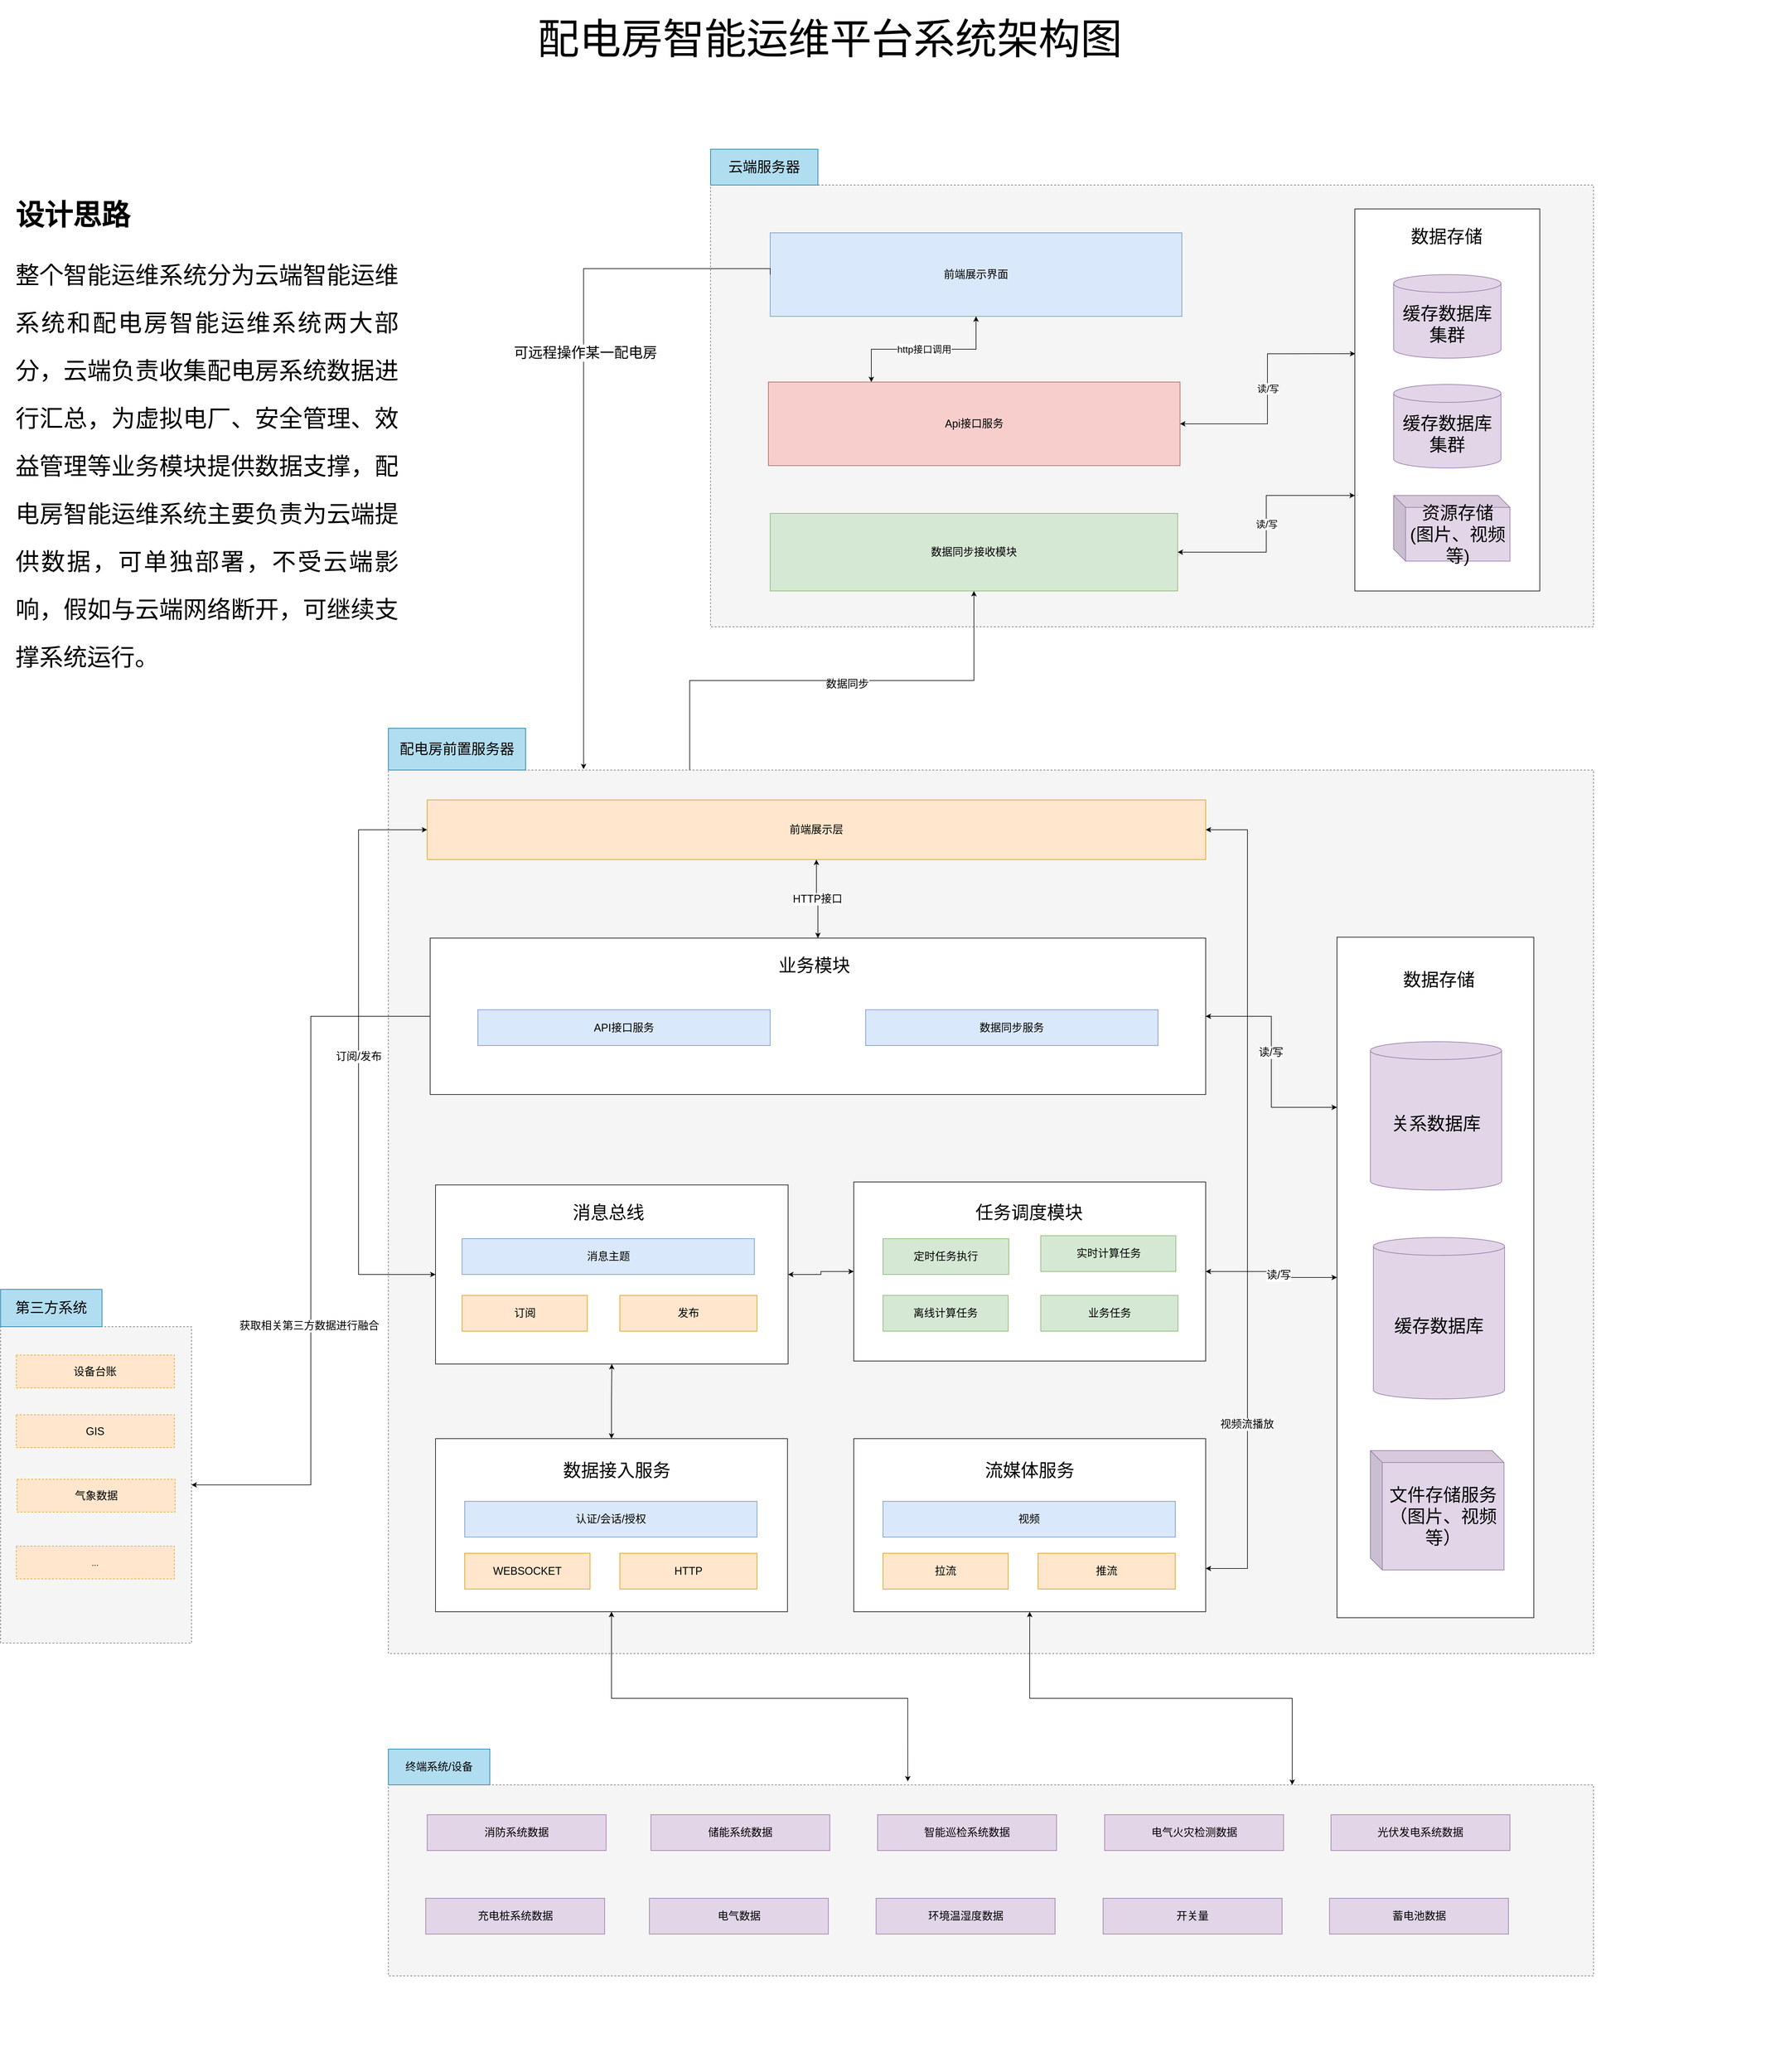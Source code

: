 <mxfile version="13.10.0" type="github">
  <diagram id="Hz9SQZm9DBwmcALDKWFs" name="Page-1">
    <mxGraphModel dx="3903" dy="3229" grid="1" gridSize="10" guides="1" tooltips="1" connect="1" arrows="1" fold="1" page="1" pageScale="1" pageWidth="1200" pageHeight="1920" math="0" shadow="0">
      <root>
        <mxCell id="0" />
        <mxCell id="1" parent="0" />
        <mxCell id="7Oax_VJaz0vtxvODjcff-62" value="" style="rounded=0;whiteSpace=wrap;html=1;dashed=1;fillColor=#f5f5f5;strokeColor=#666666;fontColor=#333333;" parent="1" vertex="1">
          <mxGeometry x="70" y="-1520" width="1480" height="740" as="geometry" />
        </mxCell>
        <mxCell id="buqoxcne-jieGNvII8d--84" style="edgeStyle=orthogonalEdgeStyle;rounded=0;orthogonalLoop=1;jettySize=auto;html=1;exitX=0.25;exitY=0;exitDx=0;exitDy=0;entryX=0.5;entryY=1;entryDx=0;entryDy=0;startArrow=none;startFill=0;strokeWidth=1;fontSize=18;endArrow=classic;endFill=1;" edge="1" parent="1" source="7Oax_VJaz0vtxvODjcff-19" target="7Oax_VJaz0vtxvODjcff-85">
          <mxGeometry relative="1" as="geometry" />
        </mxCell>
        <mxCell id="buqoxcne-jieGNvII8d--85" value="数据同步" style="edgeLabel;html=1;align=center;verticalAlign=middle;resizable=0;points=[];fontSize=18;" vertex="1" connectable="0" parent="buqoxcne-jieGNvII8d--84">
          <mxGeometry x="0.064" y="-6" relative="1" as="geometry">
            <mxPoint x="1" as="offset" />
          </mxGeometry>
        </mxCell>
        <mxCell id="7Oax_VJaz0vtxvODjcff-19" value="" style="rounded=0;whiteSpace=wrap;html=1;fillColor=#f5f5f5;strokeColor=#666666;fontColor=#333333;dashed=1;" parent="1" vertex="1">
          <mxGeometry x="-470" y="-540" width="2020" height="1480" as="geometry" />
        </mxCell>
        <mxCell id="7Oax_VJaz0vtxvODjcff-57" style="edgeStyle=orthogonalEdgeStyle;rounded=0;orthogonalLoop=1;jettySize=auto;html=1;exitX=0;exitY=0.5;exitDx=0;exitDy=0;entryX=1;entryY=0.5;entryDx=0;entryDy=0;startArrow=none;startFill=0;endArrow=classic;endFill=1;" parent="1" source="7Oax_VJaz0vtxvODjcff-38" target="7Oax_VJaz0vtxvODjcff-56" edge="1">
          <mxGeometry relative="1" as="geometry" />
        </mxCell>
        <mxCell id="7Oax_VJaz0vtxvODjcff-58" value="获取相关第三方数据进行融合" style="edgeLabel;html=1;align=center;verticalAlign=middle;resizable=0;points=[];fontSize=18;" parent="7Oax_VJaz0vtxvODjcff-57" vertex="1" connectable="0">
          <mxGeometry x="0.213" y="-3" relative="1" as="geometry">
            <mxPoint as="offset" />
          </mxGeometry>
        </mxCell>
        <mxCell id="buqoxcne-jieGNvII8d--16" style="edgeStyle=orthogonalEdgeStyle;rounded=0;orthogonalLoop=1;jettySize=auto;html=1;exitX=0.5;exitY=1;exitDx=0;exitDy=0;startArrow=classic;startFill=1;strokeWidth=1;fontSize=14;entryX=0.431;entryY=-0.018;entryDx=0;entryDy=0;entryPerimeter=0;" edge="1" parent="1" source="7Oax_VJaz0vtxvODjcff-27" target="7Oax_VJaz0vtxvODjcff-1">
          <mxGeometry relative="1" as="geometry" />
        </mxCell>
        <mxCell id="buqoxcne-jieGNvII8d--32" style="edgeStyle=orthogonalEdgeStyle;rounded=0;orthogonalLoop=1;jettySize=auto;html=1;exitX=0.5;exitY=0;exitDx=0;exitDy=0;entryX=0.5;entryY=1;entryDx=0;entryDy=0;startArrow=classic;startFill=1;strokeWidth=1;fontSize=30;" edge="1" parent="1" source="7Oax_VJaz0vtxvODjcff-27" target="buqoxcne-jieGNvII8d--25">
          <mxGeometry relative="1" as="geometry" />
        </mxCell>
        <mxCell id="7Oax_VJaz0vtxvODjcff-27" value="" style="rounded=0;whiteSpace=wrap;html=1;" parent="1" vertex="1">
          <mxGeometry x="-391" y="580" width="590" height="290" as="geometry" />
        </mxCell>
        <mxCell id="buqoxcne-jieGNvII8d--38" style="edgeStyle=orthogonalEdgeStyle;rounded=0;orthogonalLoop=1;jettySize=auto;html=1;exitX=0.75;exitY=0;exitDx=0;exitDy=0;entryX=0.5;entryY=1;entryDx=0;entryDy=0;startArrow=classic;startFill=1;strokeWidth=1;fontSize=30;" edge="1" parent="1" source="7Oax_VJaz0vtxvODjcff-1" target="buqoxcne-jieGNvII8d--33">
          <mxGeometry relative="1" as="geometry" />
        </mxCell>
        <mxCell id="7Oax_VJaz0vtxvODjcff-1" value="" style="rounded=0;whiteSpace=wrap;html=1;dashed=1;fillColor=#f5f5f5;strokeColor=#666666;fontColor=#333333;" parent="1" vertex="1">
          <mxGeometry x="-470" y="1160" width="2020" height="320" as="geometry" />
        </mxCell>
        <mxCell id="7Oax_VJaz0vtxvODjcff-3" value="&lt;font style=&quot;font-size: 18px&quot;&gt;终端系统/设备&lt;/font&gt;" style="rounded=0;whiteSpace=wrap;html=1;fontSize=16;fillColor=#b1ddf0;strokeColor=#10739e;" parent="1" vertex="1">
          <mxGeometry x="-470" y="1100" width="170" height="60" as="geometry" />
        </mxCell>
        <mxCell id="7Oax_VJaz0vtxvODjcff-5" value="消防系统数据" style="rounded=0;whiteSpace=wrap;html=1;fontSize=18;fillColor=#e1d5e7;strokeColor=#9673a6;" parent="1" vertex="1">
          <mxGeometry x="-405" y="1210" width="300" height="60" as="geometry" />
        </mxCell>
        <mxCell id="7Oax_VJaz0vtxvODjcff-21" value="WEBSOCKET" style="rounded=0;whiteSpace=wrap;html=1;fillColor=#ffe6cc;strokeColor=#d79b00;fontSize=18;" parent="1" vertex="1">
          <mxGeometry x="-342" y="772" width="210" height="60" as="geometry" />
        </mxCell>
        <mxCell id="7Oax_VJaz0vtxvODjcff-22" value="HTTP" style="rounded=0;whiteSpace=wrap;html=1;fillColor=#ffe6cc;strokeColor=#d79b00;fontSize=18;" parent="1" vertex="1">
          <mxGeometry x="-82" y="772" width="230" height="60" as="geometry" />
        </mxCell>
        <mxCell id="7Oax_VJaz0vtxvODjcff-29" value="" style="rounded=0;whiteSpace=wrap;html=1;" parent="1" vertex="1">
          <mxGeometry x="1120" y="-260" width="330" height="1140" as="geometry" />
        </mxCell>
        <mxCell id="7Oax_VJaz0vtxvODjcff-33" value="资源存储&lt;br style=&quot;font-size: 14px;&quot;&gt;(图片、视频等)" style="shape=cube;whiteSpace=wrap;html=1;boundedLbl=1;backgroundOutline=1;darkOpacity=0.05;darkOpacity2=0.1;fillColor=#ffe6cc;strokeColor=#d79b00;fontSize=14;" parent="1" vertex="1">
          <mxGeometry x="530" y="170" width="120" height="80" as="geometry" />
        </mxCell>
        <mxCell id="buqoxcne-jieGNvII8d--57" style="edgeStyle=orthogonalEdgeStyle;rounded=0;orthogonalLoop=1;jettySize=auto;html=1;exitX=1;exitY=0.5;exitDx=0;exitDy=0;entryX=0;entryY=0.25;entryDx=0;entryDy=0;startArrow=classic;startFill=1;strokeWidth=1;fontSize=30;" edge="1" parent="1" source="7Oax_VJaz0vtxvODjcff-38" target="7Oax_VJaz0vtxvODjcff-29">
          <mxGeometry relative="1" as="geometry" />
        </mxCell>
        <mxCell id="buqoxcne-jieGNvII8d--74" value="读/写" style="edgeLabel;html=1;align=center;verticalAlign=middle;resizable=0;points=[];fontSize=18;" vertex="1" connectable="0" parent="buqoxcne-jieGNvII8d--57">
          <mxGeometry x="-0.083" y="-1" relative="1" as="geometry">
            <mxPoint y="-1" as="offset" />
          </mxGeometry>
        </mxCell>
        <mxCell id="7Oax_VJaz0vtxvODjcff-38" value="" style="rounded=0;whiteSpace=wrap;html=1;" parent="1" vertex="1">
          <mxGeometry x="-400" y="-258.5" width="1300" height="262" as="geometry" />
        </mxCell>
        <mxCell id="7Oax_VJaz0vtxvODjcff-56" value="" style="rounded=0;whiteSpace=wrap;html=1;dashed=1;fillColor=#f5f5f5;strokeColor=#666666;fontColor=#333333;" parent="1" vertex="1">
          <mxGeometry x="-1120" y="392.5" width="320" height="530" as="geometry" />
        </mxCell>
        <mxCell id="7Oax_VJaz0vtxvODjcff-63" value="云端服务器" style="rounded=0;whiteSpace=wrap;html=1;fillColor=#b1ddf0;strokeColor=#10739e;fontSize=24;" parent="1" vertex="1">
          <mxGeometry x="70" y="-1580" width="180" height="60" as="geometry" />
        </mxCell>
        <mxCell id="7Oax_VJaz0vtxvODjcff-64" value="" style="rounded=0;whiteSpace=wrap;html=1;" parent="1" vertex="1">
          <mxGeometry x="1150" y="-1480" width="310" height="640" as="geometry" />
        </mxCell>
        <mxCell id="7Oax_VJaz0vtxvODjcff-67" value="&lt;font style=&quot;font-size: 30px&quot;&gt;缓存数据库集群&lt;/font&gt;" style="shape=cylinder3;whiteSpace=wrap;html=1;boundedLbl=1;backgroundOutline=1;size=15;fillColor=#e1d5e7;strokeColor=#9673a6;" parent="1" vertex="1">
          <mxGeometry x="1215" y="-1186" width="180" height="140" as="geometry" />
        </mxCell>
        <mxCell id="7Oax_VJaz0vtxvODjcff-68" value="&lt;font style=&quot;font-size: 30px&quot;&gt;资源存储&lt;br&gt;(图片、视频等)&lt;/font&gt;" style="shape=cube;whiteSpace=wrap;html=1;boundedLbl=1;backgroundOutline=1;darkOpacity=0.05;darkOpacity2=0.1;fillColor=#e1d5e7;strokeColor=#9673a6;" parent="1" vertex="1">
          <mxGeometry x="1215" y="-1000" width="195" height="110" as="geometry" />
        </mxCell>
        <mxCell id="7Oax_VJaz0vtxvODjcff-69" value="&lt;font style=&quot;font-size: 18px&quot;&gt;前端展示界面&lt;/font&gt;" style="rounded=0;whiteSpace=wrap;html=1;fillColor=#dae8fc;strokeColor=#6c8ebf;" parent="1" vertex="1">
          <mxGeometry x="170" y="-1440" width="690" height="140" as="geometry" />
        </mxCell>
        <mxCell id="7Oax_VJaz0vtxvODjcff-84" value="http接口调用" style="edgeStyle=orthogonalEdgeStyle;rounded=0;orthogonalLoop=1;jettySize=auto;html=1;exitX=0.25;exitY=0;exitDx=0;exitDy=0;entryX=0.5;entryY=1;entryDx=0;entryDy=0;startArrow=classic;startFill=1;endArrow=classic;endFill=1;fontSize=16;" parent="1" source="7Oax_VJaz0vtxvODjcff-70" target="7Oax_VJaz0vtxvODjcff-69" edge="1">
          <mxGeometry relative="1" as="geometry" />
        </mxCell>
        <mxCell id="7Oax_VJaz0vtxvODjcff-87" value="读/写" style="edgeStyle=orthogonalEdgeStyle;rounded=0;orthogonalLoop=1;jettySize=auto;html=1;exitX=1;exitY=0.5;exitDx=0;exitDy=0;startArrow=classic;startFill=1;endArrow=classic;endFill=1;fontSize=16;entryX=0.002;entryY=0.379;entryDx=0;entryDy=0;entryPerimeter=0;" parent="1" source="7Oax_VJaz0vtxvODjcff-70" target="7Oax_VJaz0vtxvODjcff-64" edge="1">
          <mxGeometry relative="1" as="geometry" />
        </mxCell>
        <mxCell id="7Oax_VJaz0vtxvODjcff-70" value="&lt;font style=&quot;font-size: 18px&quot;&gt;Api接口服务&lt;/font&gt;" style="rounded=0;whiteSpace=wrap;html=1;fillColor=#f8cecc;strokeColor=#b85450;fontSize=14;" parent="1" vertex="1">
          <mxGeometry x="167" y="-1190" width="690" height="140" as="geometry" />
        </mxCell>
        <mxCell id="7Oax_VJaz0vtxvODjcff-74" value="第三方系统" style="rounded=0;whiteSpace=wrap;html=1;fontSize=24;fillColor=#b1ddf0;strokeColor=#10739e;" parent="1" vertex="1">
          <mxGeometry x="-1120" y="330" width="170" height="62.5" as="geometry" />
        </mxCell>
        <mxCell id="7Oax_VJaz0vtxvODjcff-75" value="设备台账" style="rounded=0;whiteSpace=wrap;html=1;dashed=1;fontSize=18;fillColor=#ffe6cc;strokeColor=#d79b00;" parent="1" vertex="1">
          <mxGeometry x="-1093.75" y="440" width="265" height="55" as="geometry" />
        </mxCell>
        <mxCell id="7Oax_VJaz0vtxvODjcff-76" value="GIS" style="rounded=0;whiteSpace=wrap;html=1;dashed=1;fontSize=18;fillColor=#ffe6cc;strokeColor=#d79b00;" parent="1" vertex="1">
          <mxGeometry x="-1093.75" y="540" width="265" height="55" as="geometry" />
        </mxCell>
        <mxCell id="7Oax_VJaz0vtxvODjcff-79" value="气象数据" style="rounded=0;whiteSpace=wrap;html=1;dashed=1;fontSize=18;fillColor=#ffe6cc;strokeColor=#d79b00;" parent="1" vertex="1">
          <mxGeometry x="-1092.5" y="648" width="265" height="55" as="geometry" />
        </mxCell>
        <mxCell id="7Oax_VJaz0vtxvODjcff-80" value="..." style="rounded=0;whiteSpace=wrap;html=1;dashed=1;fontSize=14;fillColor=#ffe6cc;strokeColor=#d79b00;" parent="1" vertex="1">
          <mxGeometry x="-1093.75" y="760" width="265" height="55" as="geometry" />
        </mxCell>
        <mxCell id="7Oax_VJaz0vtxvODjcff-86" value="读/写" style="edgeStyle=orthogonalEdgeStyle;rounded=0;orthogonalLoop=1;jettySize=auto;html=1;exitX=1;exitY=0.5;exitDx=0;exitDy=0;startArrow=classic;startFill=1;endArrow=classic;endFill=1;fontSize=16;entryX=0;entryY=0.75;entryDx=0;entryDy=0;" parent="1" source="7Oax_VJaz0vtxvODjcff-85" target="7Oax_VJaz0vtxvODjcff-64" edge="1">
          <mxGeometry relative="1" as="geometry" />
        </mxCell>
        <mxCell id="7Oax_VJaz0vtxvODjcff-85" value="&lt;font style=&quot;font-size: 18px&quot;&gt;数据同步接收模块&lt;/font&gt;" style="rounded=0;whiteSpace=wrap;html=1;fontSize=14;fillColor=#d5e8d4;strokeColor=#82b366;" parent="1" vertex="1">
          <mxGeometry x="170" y="-970" width="683" height="130" as="geometry" />
        </mxCell>
        <mxCell id="buqoxcne-jieGNvII8d--3" value="配电房智能运维平台系统架构图" style="text;html=1;strokeColor=none;fillColor=none;align=center;verticalAlign=middle;whiteSpace=wrap;rounded=0;fontSize=70;" vertex="1" parent="1">
          <mxGeometry x="-260" y="-1830" width="1060" height="130" as="geometry" />
        </mxCell>
        <mxCell id="buqoxcne-jieGNvII8d--17" value="认证/会话/授权" style="rounded=0;whiteSpace=wrap;html=1;fontSize=18;fillColor=#dae8fc;strokeColor=#6c8ebf;" vertex="1" parent="1">
          <mxGeometry x="-342" y="685" width="490" height="60" as="geometry" />
        </mxCell>
        <mxCell id="buqoxcne-jieGNvII8d--24" value="数据接入服务" style="text;html=1;strokeColor=none;fillColor=none;align=center;verticalAlign=middle;whiteSpace=wrap;rounded=0;fontSize=30;" vertex="1" parent="1">
          <mxGeometry x="-202" y="617" width="230" height="31" as="geometry" />
        </mxCell>
        <mxCell id="buqoxcne-jieGNvII8d--25" value="" style="rounded=0;whiteSpace=wrap;html=1;fontSize=30;" vertex="1" parent="1">
          <mxGeometry x="-391" y="155" width="591" height="300" as="geometry" />
        </mxCell>
        <mxCell id="buqoxcne-jieGNvII8d--26" value="消息总线" style="text;html=1;strokeColor=none;fillColor=none;align=center;verticalAlign=middle;whiteSpace=wrap;rounded=0;fontSize=30;" vertex="1" parent="1">
          <mxGeometry x="-216.5" y="185" width="230" height="31" as="geometry" />
        </mxCell>
        <mxCell id="buqoxcne-jieGNvII8d--29" value="消息主题" style="rounded=0;whiteSpace=wrap;html=1;fontSize=18;fillColor=#dae8fc;strokeColor=#6c8ebf;" vertex="1" parent="1">
          <mxGeometry x="-346.5" y="245" width="490" height="60" as="geometry" />
        </mxCell>
        <mxCell id="buqoxcne-jieGNvII8d--30" value="订阅" style="rounded=0;whiteSpace=wrap;html=1;fillColor=#ffe6cc;strokeColor=#d79b00;fontSize=18;" vertex="1" parent="1">
          <mxGeometry x="-346.5" y="340" width="210" height="60" as="geometry" />
        </mxCell>
        <mxCell id="buqoxcne-jieGNvII8d--31" value="发布" style="rounded=0;whiteSpace=wrap;html=1;fillColor=#ffe6cc;strokeColor=#d79b00;fontSize=18;" vertex="1" parent="1">
          <mxGeometry x="-82" y="340" width="230" height="60" as="geometry" />
        </mxCell>
        <mxCell id="buqoxcne-jieGNvII8d--33" value="" style="rounded=0;whiteSpace=wrap;html=1;" vertex="1" parent="1">
          <mxGeometry x="310" y="580" width="590" height="290" as="geometry" />
        </mxCell>
        <mxCell id="buqoxcne-jieGNvII8d--34" value="拉流" style="rounded=0;whiteSpace=wrap;html=1;fillColor=#ffe6cc;strokeColor=#d79b00;fontSize=18;" vertex="1" parent="1">
          <mxGeometry x="359" y="772" width="210" height="60" as="geometry" />
        </mxCell>
        <mxCell id="buqoxcne-jieGNvII8d--35" value="推流" style="rounded=0;whiteSpace=wrap;html=1;fillColor=#ffe6cc;strokeColor=#d79b00;fontSize=18;" vertex="1" parent="1">
          <mxGeometry x="619" y="772" width="230" height="60" as="geometry" />
        </mxCell>
        <mxCell id="buqoxcne-jieGNvII8d--36" value="视频" style="rounded=0;whiteSpace=wrap;html=1;fontSize=18;fillColor=#dae8fc;strokeColor=#6c8ebf;" vertex="1" parent="1">
          <mxGeometry x="359" y="685" width="490" height="60" as="geometry" />
        </mxCell>
        <mxCell id="buqoxcne-jieGNvII8d--37" value="流媒体服务" style="text;html=1;strokeColor=none;fillColor=none;align=center;verticalAlign=middle;whiteSpace=wrap;rounded=0;fontSize=30;" vertex="1" parent="1">
          <mxGeometry x="490" y="617" width="230" height="31" as="geometry" />
        </mxCell>
        <mxCell id="buqoxcne-jieGNvII8d--44" style="edgeStyle=orthogonalEdgeStyle;rounded=0;orthogonalLoop=1;jettySize=auto;html=1;exitX=0;exitY=0.5;exitDx=0;exitDy=0;entryX=1;entryY=0.5;entryDx=0;entryDy=0;startArrow=classic;startFill=1;strokeWidth=1;fontSize=30;" edge="1" parent="1" source="buqoxcne-jieGNvII8d--39" target="buqoxcne-jieGNvII8d--25">
          <mxGeometry relative="1" as="geometry" />
        </mxCell>
        <mxCell id="buqoxcne-jieGNvII8d--56" style="edgeStyle=orthogonalEdgeStyle;rounded=0;orthogonalLoop=1;jettySize=auto;html=1;exitX=1;exitY=0.5;exitDx=0;exitDy=0;startArrow=classic;startFill=1;strokeWidth=1;fontSize=30;" edge="1" parent="1" source="buqoxcne-jieGNvII8d--39" target="7Oax_VJaz0vtxvODjcff-29">
          <mxGeometry relative="1" as="geometry" />
        </mxCell>
        <mxCell id="buqoxcne-jieGNvII8d--73" value="读/写" style="edgeLabel;html=1;align=center;verticalAlign=middle;resizable=0;points=[];fontSize=18;" vertex="1" connectable="0" parent="buqoxcne-jieGNvII8d--56">
          <mxGeometry x="0.155" y="4" relative="1" as="geometry">
            <mxPoint x="-1" as="offset" />
          </mxGeometry>
        </mxCell>
        <mxCell id="buqoxcne-jieGNvII8d--39" value="" style="rounded=0;whiteSpace=wrap;html=1;fontSize=30;" vertex="1" parent="1">
          <mxGeometry x="310" y="150" width="590" height="300" as="geometry" />
        </mxCell>
        <mxCell id="buqoxcne-jieGNvII8d--40" value="任务调度模块" style="text;html=1;strokeColor=none;fillColor=none;align=center;verticalAlign=middle;whiteSpace=wrap;rounded=0;fontSize=30;" vertex="1" parent="1">
          <mxGeometry x="489" y="185" width="230" height="31" as="geometry" />
        </mxCell>
        <mxCell id="buqoxcne-jieGNvII8d--41" value="定时任务执行" style="rounded=0;whiteSpace=wrap;html=1;fontSize=18;fillColor=#d5e8d4;strokeColor=#82b366;" vertex="1" parent="1">
          <mxGeometry x="359" y="245" width="211" height="60" as="geometry" />
        </mxCell>
        <mxCell id="buqoxcne-jieGNvII8d--42" value="离线计算任务" style="rounded=0;whiteSpace=wrap;html=1;fillColor=#d5e8d4;strokeColor=#82b366;fontSize=18;" vertex="1" parent="1">
          <mxGeometry x="359" y="340" width="210" height="60" as="geometry" />
        </mxCell>
        <mxCell id="buqoxcne-jieGNvII8d--43" value="业务任务" style="rounded=0;whiteSpace=wrap;html=1;fillColor=#d5e8d4;strokeColor=#82b366;fontSize=18;" vertex="1" parent="1">
          <mxGeometry x="623.5" y="340" width="230" height="60" as="geometry" />
        </mxCell>
        <mxCell id="buqoxcne-jieGNvII8d--45" value="实时计算任务" style="rounded=0;whiteSpace=wrap;html=1;fontSize=18;fillColor=#d5e8d4;strokeColor=#82b366;" vertex="1" parent="1">
          <mxGeometry x="623.5" y="240" width="226.5" height="60" as="geometry" />
        </mxCell>
        <mxCell id="buqoxcne-jieGNvII8d--47" value="数据存储" style="text;html=1;strokeColor=none;fillColor=none;align=center;verticalAlign=middle;whiteSpace=wrap;rounded=0;fontSize=30;" vertex="1" parent="1">
          <mxGeometry x="1176" y="-205" width="230" height="31" as="geometry" />
        </mxCell>
        <mxCell id="buqoxcne-jieGNvII8d--53" value="关系数据库" style="shape=cylinder3;whiteSpace=wrap;html=1;boundedLbl=1;backgroundOutline=1;size=15;fontSize=30;fillColor=#e1d5e7;strokeColor=#9673a6;" vertex="1" parent="1">
          <mxGeometry x="1176" y="-85" width="220" height="248.5" as="geometry" />
        </mxCell>
        <mxCell id="buqoxcne-jieGNvII8d--54" value="缓存数据库" style="shape=cylinder3;whiteSpace=wrap;html=1;boundedLbl=1;backgroundOutline=1;size=15;fontSize=30;fillColor=#e1d5e7;strokeColor=#9673a6;" vertex="1" parent="1">
          <mxGeometry x="1181" y="243" width="220" height="270.5" as="geometry" />
        </mxCell>
        <mxCell id="buqoxcne-jieGNvII8d--55" value="文件存储服务&lt;br&gt;（图片、视频等）" style="shape=cube;whiteSpace=wrap;html=1;boundedLbl=1;backgroundOutline=1;darkOpacity=0.05;darkOpacity2=0.1;fontSize=30;fillColor=#e1d5e7;strokeColor=#9673a6;" vertex="1" parent="1">
          <mxGeometry x="1176" y="600" width="224" height="200" as="geometry" />
        </mxCell>
        <mxCell id="buqoxcne-jieGNvII8d--64" value="&lt;font style=&quot;font-size: 18px&quot;&gt;储能系统数据&lt;/font&gt;" style="rounded=0;whiteSpace=wrap;html=1;fontSize=18;fillColor=#e1d5e7;strokeColor=#9673a6;" vertex="1" parent="1">
          <mxGeometry x="-30" y="1210" width="300" height="60" as="geometry" />
        </mxCell>
        <mxCell id="buqoxcne-jieGNvII8d--65" value="&lt;font style=&quot;font-size: 18px&quot;&gt;智能巡检系统数据&lt;/font&gt;" style="rounded=0;whiteSpace=wrap;html=1;fontSize=18;fillColor=#e1d5e7;strokeColor=#9673a6;" vertex="1" parent="1">
          <mxGeometry x="350" y="1210" width="300" height="60" as="geometry" />
        </mxCell>
        <mxCell id="buqoxcne-jieGNvII8d--66" value="&lt;font style=&quot;font-size: 18px&quot;&gt;电气火灾检测数据&lt;/font&gt;" style="rounded=0;whiteSpace=wrap;html=1;fontSize=18;fillColor=#e1d5e7;strokeColor=#9673a6;" vertex="1" parent="1">
          <mxGeometry x="730.5" y="1210" width="300" height="60" as="geometry" />
        </mxCell>
        <mxCell id="buqoxcne-jieGNvII8d--67" value="&lt;font style=&quot;font-size: 18px&quot;&gt;光伏发电系统数据&lt;/font&gt;" style="rounded=0;whiteSpace=wrap;html=1;fontSize=18;fillColor=#e1d5e7;strokeColor=#9673a6;" vertex="1" parent="1">
          <mxGeometry x="1110" y="1210" width="300" height="60" as="geometry" />
        </mxCell>
        <mxCell id="buqoxcne-jieGNvII8d--68" value="&lt;font style=&quot;font-size: 18px&quot;&gt;充电桩系统数据&lt;/font&gt;" style="rounded=0;whiteSpace=wrap;html=1;fontSize=18;fillColor=#e1d5e7;strokeColor=#9673a6;" vertex="1" parent="1">
          <mxGeometry x="-407.5" y="1350" width="300" height="60" as="geometry" />
        </mxCell>
        <mxCell id="buqoxcne-jieGNvII8d--69" value="&lt;font style=&quot;font-size: 18px&quot;&gt;电气数据&lt;/font&gt;" style="rounded=0;whiteSpace=wrap;html=1;fontSize=18;fillColor=#e1d5e7;strokeColor=#9673a6;" vertex="1" parent="1">
          <mxGeometry x="-32.5" y="1350" width="300" height="60" as="geometry" />
        </mxCell>
        <mxCell id="buqoxcne-jieGNvII8d--70" value="&lt;font style=&quot;font-size: 18px&quot;&gt;环境温湿度数据&lt;/font&gt;" style="rounded=0;whiteSpace=wrap;html=1;fontSize=18;fillColor=#e1d5e7;strokeColor=#9673a6;" vertex="1" parent="1">
          <mxGeometry x="347.5" y="1350" width="300" height="60" as="geometry" />
        </mxCell>
        <mxCell id="buqoxcne-jieGNvII8d--71" value="&lt;font style=&quot;font-size: 18px&quot;&gt;开关量&lt;/font&gt;" style="rounded=0;whiteSpace=wrap;html=1;fontSize=18;fillColor=#e1d5e7;strokeColor=#9673a6;" vertex="1" parent="1">
          <mxGeometry x="728" y="1350" width="300" height="60" as="geometry" />
        </mxCell>
        <mxCell id="buqoxcne-jieGNvII8d--72" value="&lt;font style=&quot;font-size: 18px&quot;&gt;蓄电池数据&lt;/font&gt;" style="rounded=0;whiteSpace=wrap;html=1;fontSize=18;fillColor=#e1d5e7;strokeColor=#9673a6;" vertex="1" parent="1">
          <mxGeometry x="1107.5" y="1350" width="300" height="60" as="geometry" />
        </mxCell>
        <mxCell id="buqoxcne-jieGNvII8d--75" value="业务模块" style="text;html=1;strokeColor=none;fillColor=none;align=center;verticalAlign=middle;whiteSpace=wrap;rounded=0;fontSize=30;" vertex="1" parent="1">
          <mxGeometry x="129" y="-228.5" width="230" height="31" as="geometry" />
        </mxCell>
        <mxCell id="buqoxcne-jieGNvII8d--76" value="API接口服务" style="rounded=0;whiteSpace=wrap;html=1;fontSize=18;fillColor=#dae8fc;strokeColor=#6c8ebf;" vertex="1" parent="1">
          <mxGeometry x="-320" y="-138.5" width="490" height="60" as="geometry" />
        </mxCell>
        <mxCell id="buqoxcne-jieGNvII8d--77" value="数据同步服务" style="rounded=0;whiteSpace=wrap;html=1;fontSize=18;fillColor=#dae8fc;strokeColor=#6c8ebf;" vertex="1" parent="1">
          <mxGeometry x="330" y="-138.5" width="490" height="60" as="geometry" />
        </mxCell>
        <mxCell id="buqoxcne-jieGNvII8d--80" value="HTTP接口" style="edgeStyle=orthogonalEdgeStyle;rounded=0;orthogonalLoop=1;jettySize=auto;html=1;exitX=0.5;exitY=1;exitDx=0;exitDy=0;entryX=0.5;entryY=0;entryDx=0;entryDy=0;startArrow=classic;startFill=1;strokeWidth=1;fontSize=18;" edge="1" parent="1" source="buqoxcne-jieGNvII8d--79" target="7Oax_VJaz0vtxvODjcff-38">
          <mxGeometry relative="1" as="geometry" />
        </mxCell>
        <mxCell id="buqoxcne-jieGNvII8d--81" value="订阅/发布" style="edgeStyle=orthogonalEdgeStyle;rounded=0;orthogonalLoop=1;jettySize=auto;html=1;exitX=0;exitY=0.5;exitDx=0;exitDy=0;entryX=0;entryY=0.5;entryDx=0;entryDy=0;startArrow=classic;startFill=1;strokeWidth=1;fontSize=18;" edge="1" parent="1" source="buqoxcne-jieGNvII8d--79" target="buqoxcne-jieGNvII8d--25">
          <mxGeometry relative="1" as="geometry">
            <Array as="points">
              <mxPoint x="-520" y="-440" />
              <mxPoint x="-520" y="305" />
            </Array>
          </mxGeometry>
        </mxCell>
        <mxCell id="buqoxcne-jieGNvII8d--82" style="edgeStyle=orthogonalEdgeStyle;rounded=0;orthogonalLoop=1;jettySize=auto;html=1;exitX=1;exitY=0.5;exitDx=0;exitDy=0;entryX=1;entryY=0.75;entryDx=0;entryDy=0;startArrow=classic;startFill=1;strokeWidth=1;fontSize=18;" edge="1" parent="1" source="buqoxcne-jieGNvII8d--79" target="buqoxcne-jieGNvII8d--33">
          <mxGeometry relative="1" as="geometry">
            <Array as="points">
              <mxPoint x="970" y="-440" />
              <mxPoint x="970" y="797" />
            </Array>
          </mxGeometry>
        </mxCell>
        <mxCell id="buqoxcne-jieGNvII8d--83" value="视频流播放" style="edgeLabel;html=1;align=center;verticalAlign=middle;resizable=0;points=[];fontSize=18;" vertex="1" connectable="0" parent="buqoxcne-jieGNvII8d--82">
          <mxGeometry x="0.549" y="-1" relative="1" as="geometry">
            <mxPoint y="-1" as="offset" />
          </mxGeometry>
        </mxCell>
        <mxCell id="buqoxcne-jieGNvII8d--79" value="前端展示层" style="rounded=0;whiteSpace=wrap;html=1;fontSize=18;fillColor=#ffe6cc;strokeColor=#d79b00;" vertex="1" parent="1">
          <mxGeometry x="-405" y="-490" width="1305" height="100" as="geometry" />
        </mxCell>
        <mxCell id="buqoxcne-jieGNvII8d--86" value="配电房前置服务器" style="rounded=0;whiteSpace=wrap;html=1;fontSize=24;fillColor=#b1ddf0;strokeColor=#10739e;" vertex="1" parent="1">
          <mxGeometry x="-470" y="-610" width="230" height="70" as="geometry" />
        </mxCell>
        <mxCell id="buqoxcne-jieGNvII8d--87" style="edgeStyle=orthogonalEdgeStyle;rounded=0;orthogonalLoop=1;jettySize=auto;html=1;exitX=0;exitY=0.5;exitDx=0;exitDy=0;entryX=0.162;entryY=-0.001;entryDx=0;entryDy=0;entryPerimeter=0;startArrow=none;startFill=0;endArrow=classic;endFill=1;strokeWidth=1;fontSize=24;" edge="1" parent="1" source="7Oax_VJaz0vtxvODjcff-69" target="7Oax_VJaz0vtxvODjcff-19">
          <mxGeometry relative="1" as="geometry">
            <Array as="points">
              <mxPoint x="170" y="-1380" />
              <mxPoint x="-143" y="-1380" />
            </Array>
          </mxGeometry>
        </mxCell>
        <mxCell id="buqoxcne-jieGNvII8d--88" value="可远程操作某一配电房" style="edgeLabel;html=1;align=center;verticalAlign=middle;resizable=0;points=[];fontSize=24;" vertex="1" connectable="0" parent="buqoxcne-jieGNvII8d--87">
          <mxGeometry x="-0.202" y="3" relative="1" as="geometry">
            <mxPoint as="offset" />
          </mxGeometry>
        </mxCell>
        <mxCell id="buqoxcne-jieGNvII8d--89" value="&lt;h1&gt;&lt;font style=&quot;font-size: 48px&quot;&gt;设计思路&lt;/font&gt;&lt;/h1&gt;&lt;p class=&quot;MsoNormal&quot; style=&quot;margin: 0pt 0pt 0.0pt ; text-align: justify ; font-family: &amp;#34;calibri&amp;#34;&quot;&gt;&lt;span style=&quot;font-size: 40px ; line-height: 200%&quot;&gt;整个智能运维系统分为云端智能运维系统和配电房智能运维系统两大部分，云端负责收集配电房系统数据进行汇总，为虚拟电厂、安全管理、效益管理等业务模块提供数据支撑，配电房智能运维系统主要负责为云端提供数据，可单独部署，不受云端影响，假如与云端网络断开，可继续支撑系统运行。&lt;/span&gt;&lt;br&gt;&lt;/p&gt;&lt;p class=&quot;MsoNormal&quot; style=&quot;margin: 0pt 0pt 0.0pt ; text-align: justify ; font-family: &amp;#34;calibri&amp;#34;&quot;&gt;&lt;span style=&quot;font-size: 10.5pt ; font-size: 10.5pt&quot;&gt;&lt;/span&gt;&lt;/p&gt;" style="text;html=1;strokeColor=none;fillColor=none;spacing=5;spacingTop=-20;whiteSpace=wrap;overflow=hidden;rounded=0;fontSize=24;verticalAlign=top;spacingRight=20;spacingLeft=20;" vertex="1" parent="1">
          <mxGeometry x="-1120" y="-1520" width="690" height="860" as="geometry" />
        </mxCell>
        <mxCell id="buqoxcne-jieGNvII8d--90" value="&lt;font style=&quot;font-size: 30px&quot;&gt;缓存数据库集群&lt;/font&gt;" style="shape=cylinder3;whiteSpace=wrap;html=1;boundedLbl=1;backgroundOutline=1;size=15;fillColor=#e1d5e7;strokeColor=#9673a6;" vertex="1" parent="1">
          <mxGeometry x="1215" y="-1370" width="180" height="140" as="geometry" />
        </mxCell>
        <mxCell id="buqoxcne-jieGNvII8d--91" value="数据存储" style="text;html=1;strokeColor=none;fillColor=none;align=center;verticalAlign=middle;whiteSpace=wrap;rounded=0;fontSize=30;" vertex="1" parent="1">
          <mxGeometry x="1189" y="-1450" width="230" height="31" as="geometry" />
        </mxCell>
        <mxCell id="buqoxcne-jieGNvII8d--92" value="" style="rounded=0;whiteSpace=wrap;html=1;fontSize=24;strokeColor=none;" vertex="1" parent="1">
          <mxGeometry x="1750" y="-560" width="120" height="60" as="geometry" />
        </mxCell>
        <mxCell id="buqoxcne-jieGNvII8d--93" value="" style="rounded=0;whiteSpace=wrap;html=1;fontSize=24;strokeColor=none;" vertex="1" parent="1">
          <mxGeometry x="900" y="1580" width="120" height="60" as="geometry" />
        </mxCell>
      </root>
    </mxGraphModel>
  </diagram>
</mxfile>
